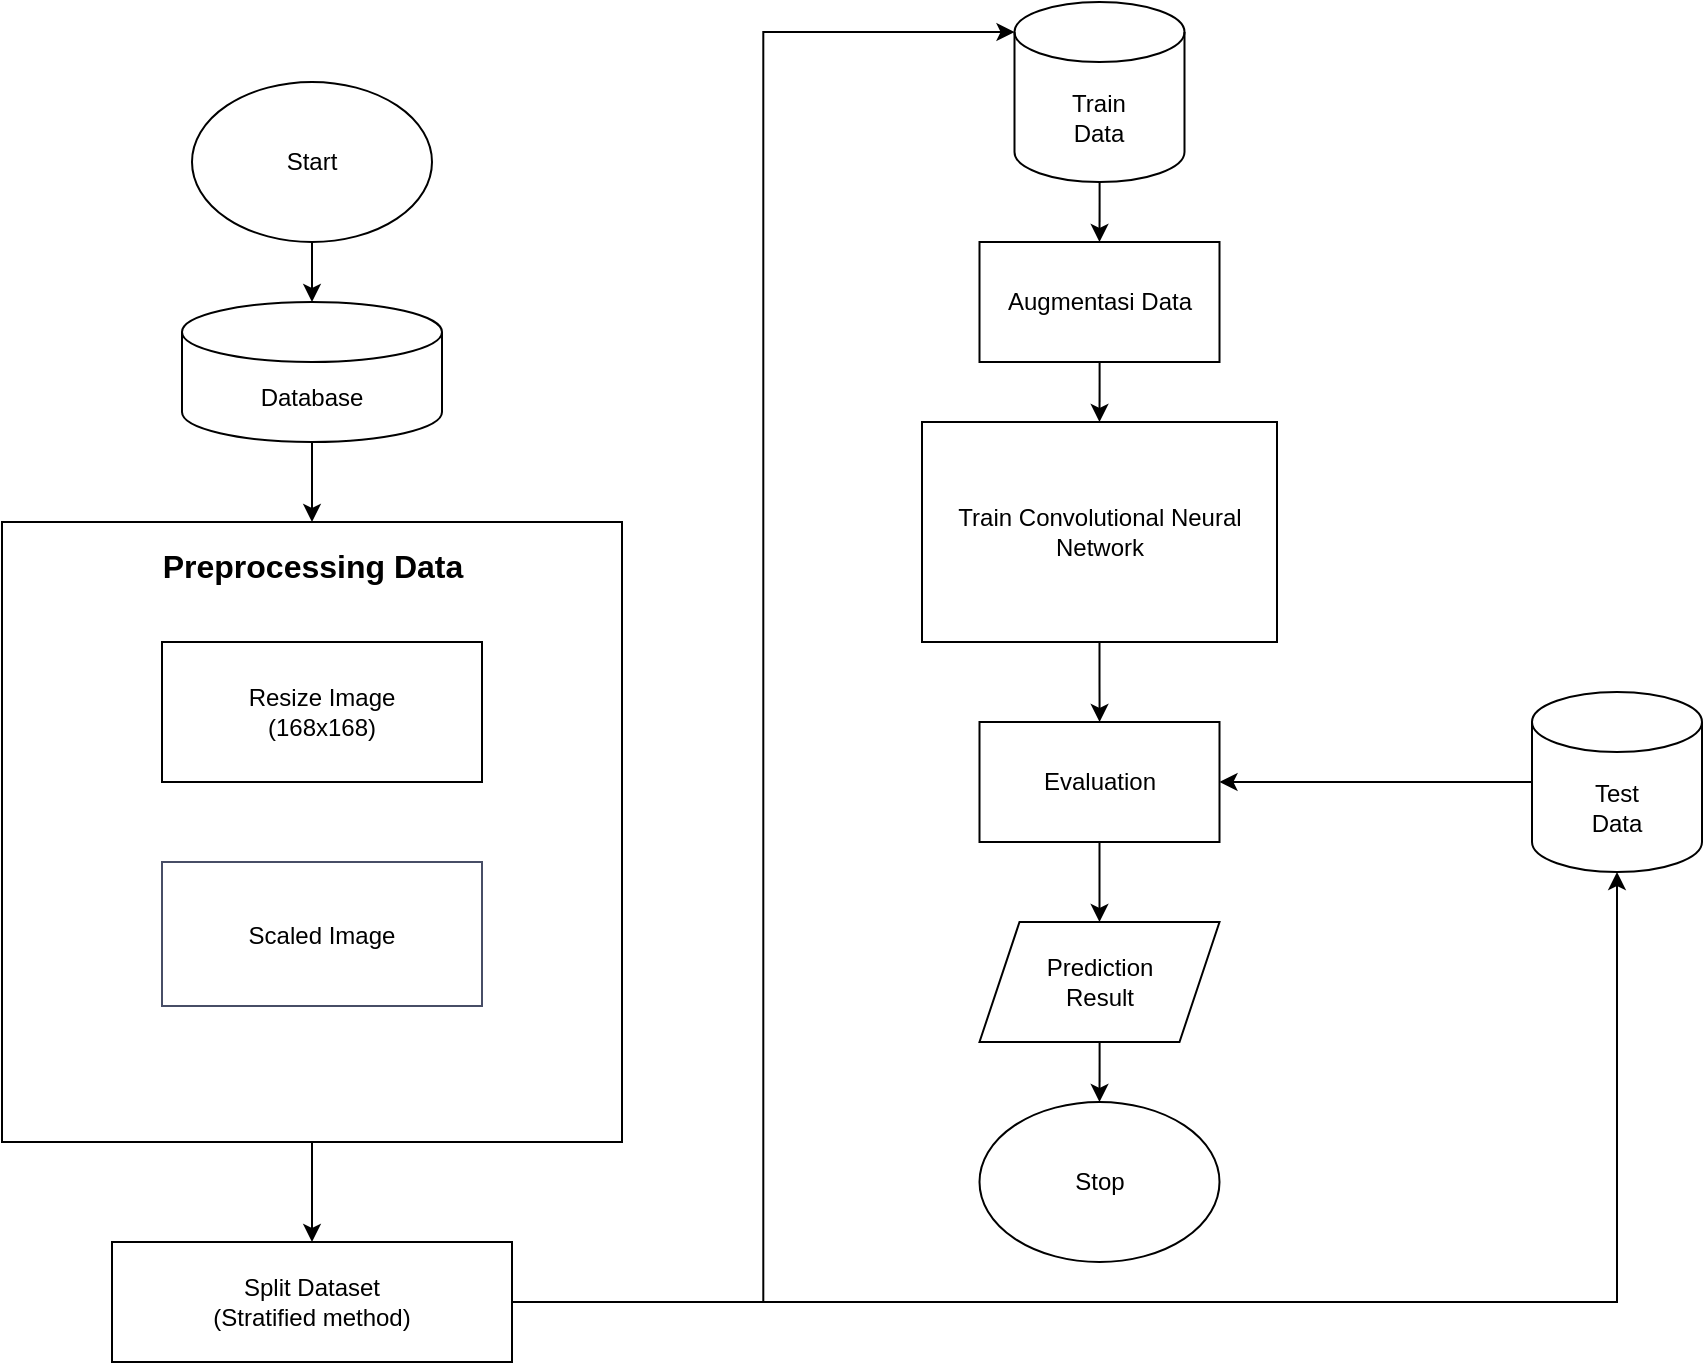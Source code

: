 <mxfile version="21.1.4" type="github">
  <diagram name="Page-1" id="h0wjUYDSJTZYgeTMK8Ph">
    <mxGraphModel dx="2284" dy="774" grid="1" gridSize="10" guides="1" tooltips="1" connect="1" arrows="1" fold="1" page="1" pageScale="1" pageWidth="850" pageHeight="1100" math="0" shadow="0">
      <root>
        <mxCell id="0" />
        <mxCell id="1" parent="0" />
        <mxCell id="FG-5Cz2I1HQeqlKIBNxF-6" style="edgeStyle=orthogonalEdgeStyle;rounded=0;orthogonalLoop=1;jettySize=auto;html=1;" edge="1" parent="1" source="FG-5Cz2I1HQeqlKIBNxF-2" target="FG-5Cz2I1HQeqlKIBNxF-3">
          <mxGeometry relative="1" as="geometry" />
        </mxCell>
        <mxCell id="FG-5Cz2I1HQeqlKIBNxF-2" value="Start" style="ellipse;whiteSpace=wrap;html=1;" vertex="1" parent="1">
          <mxGeometry x="90" y="70" width="120" height="80" as="geometry" />
        </mxCell>
        <mxCell id="FG-5Cz2I1HQeqlKIBNxF-7" style="edgeStyle=orthogonalEdgeStyle;rounded=0;orthogonalLoop=1;jettySize=auto;html=1;entryX=0.5;entryY=0;entryDx=0;entryDy=0;" edge="1" parent="1" source="FG-5Cz2I1HQeqlKIBNxF-3" target="FG-5Cz2I1HQeqlKIBNxF-4">
          <mxGeometry relative="1" as="geometry" />
        </mxCell>
        <mxCell id="FG-5Cz2I1HQeqlKIBNxF-3" value="Database" style="shape=cylinder3;whiteSpace=wrap;html=1;boundedLbl=1;backgroundOutline=1;size=15;" vertex="1" parent="1">
          <mxGeometry x="85" y="180" width="130" height="70" as="geometry" />
        </mxCell>
        <mxCell id="FG-5Cz2I1HQeqlKIBNxF-10" value="" style="group" vertex="1" connectable="0" parent="1">
          <mxGeometry x="-5" y="290" width="310" height="310" as="geometry" />
        </mxCell>
        <mxCell id="FG-5Cz2I1HQeqlKIBNxF-4" value="" style="whiteSpace=wrap;html=1;aspect=fixed;" vertex="1" parent="FG-5Cz2I1HQeqlKIBNxF-10">
          <mxGeometry width="310" height="310" as="geometry" />
        </mxCell>
        <mxCell id="FG-5Cz2I1HQeqlKIBNxF-5" value="&lt;font style=&quot;font-size: 16px;&quot;&gt;Preprocessing Data&lt;/font&gt;" style="text;strokeColor=none;fillColor=none;html=1;fontSize=24;fontStyle=1;verticalAlign=middle;align=center;" vertex="1" parent="FG-5Cz2I1HQeqlKIBNxF-10">
          <mxGeometry x="70" width="170" height="40" as="geometry" />
        </mxCell>
        <mxCell id="FG-5Cz2I1HQeqlKIBNxF-11" value="Resize Image&lt;br&gt;(168x168)" style="rounded=0;whiteSpace=wrap;html=1;" vertex="1" parent="FG-5Cz2I1HQeqlKIBNxF-10">
          <mxGeometry x="80" y="60" width="160" height="70" as="geometry" />
        </mxCell>
        <mxCell id="FG-5Cz2I1HQeqlKIBNxF-12" value="&lt;font style=&quot;font-size: 12px;&quot;&gt;Scaled Image&lt;/font&gt;" style="fontSize=14;spacingLeft=10;spacingRight=10;zwfType=basicShape;rounded=0;strokeWidth=1;strokeColor=#474D66;whiteSpace=wrap;html=1;" vertex="1" parent="FG-5Cz2I1HQeqlKIBNxF-10">
          <mxGeometry x="80" y="170" width="160" height="72" as="geometry" />
        </mxCell>
        <mxCell id="FG-5Cz2I1HQeqlKIBNxF-19" style="edgeStyle=orthogonalEdgeStyle;rounded=0;orthogonalLoop=1;jettySize=auto;html=1;" edge="1" parent="1" source="FG-5Cz2I1HQeqlKIBNxF-13" target="FG-5Cz2I1HQeqlKIBNxF-18">
          <mxGeometry relative="1" as="geometry" />
        </mxCell>
        <mxCell id="FG-5Cz2I1HQeqlKIBNxF-32" style="edgeStyle=orthogonalEdgeStyle;rounded=0;orthogonalLoop=1;jettySize=auto;html=1;entryX=0;entryY=0;entryDx=0;entryDy=15;entryPerimeter=0;" edge="1" parent="1" source="FG-5Cz2I1HQeqlKIBNxF-13" target="FG-5Cz2I1HQeqlKIBNxF-15">
          <mxGeometry relative="1" as="geometry" />
        </mxCell>
        <mxCell id="FG-5Cz2I1HQeqlKIBNxF-13" value="Split Dataset&lt;br&gt;(Stratified method)" style="rounded=0;whiteSpace=wrap;html=1;" vertex="1" parent="1">
          <mxGeometry x="50" y="650" width="200" height="60" as="geometry" />
        </mxCell>
        <mxCell id="FG-5Cz2I1HQeqlKIBNxF-14" style="edgeStyle=orthogonalEdgeStyle;rounded=0;orthogonalLoop=1;jettySize=auto;html=1;" edge="1" parent="1" source="FG-5Cz2I1HQeqlKIBNxF-4" target="FG-5Cz2I1HQeqlKIBNxF-13">
          <mxGeometry relative="1" as="geometry" />
        </mxCell>
        <mxCell id="FG-5Cz2I1HQeqlKIBNxF-33" style="edgeStyle=orthogonalEdgeStyle;rounded=0;orthogonalLoop=1;jettySize=auto;html=1;" edge="1" parent="1" source="FG-5Cz2I1HQeqlKIBNxF-18" target="FG-5Cz2I1HQeqlKIBNxF-25">
          <mxGeometry relative="1" as="geometry" />
        </mxCell>
        <mxCell id="FG-5Cz2I1HQeqlKIBNxF-18" value="Test&lt;br&gt;Data" style="shape=cylinder3;whiteSpace=wrap;html=1;boundedLbl=1;backgroundOutline=1;size=15;" vertex="1" parent="1">
          <mxGeometry x="760" y="375" width="85" height="90" as="geometry" />
        </mxCell>
        <mxCell id="FG-5Cz2I1HQeqlKIBNxF-37" value="" style="group" vertex="1" connectable="0" parent="1">
          <mxGeometry x="455" y="30" width="177.5" height="630" as="geometry" />
        </mxCell>
        <mxCell id="FG-5Cz2I1HQeqlKIBNxF-15" value="Train&lt;br&gt;Data" style="shape=cylinder3;whiteSpace=wrap;html=1;boundedLbl=1;backgroundOutline=1;size=15;" vertex="1" parent="FG-5Cz2I1HQeqlKIBNxF-37">
          <mxGeometry x="46.25" width="85" height="90" as="geometry" />
        </mxCell>
        <mxCell id="FG-5Cz2I1HQeqlKIBNxF-23" value="Train Convolutional Neural Network" style="rounded=0;whiteSpace=wrap;html=1;" vertex="1" parent="FG-5Cz2I1HQeqlKIBNxF-37">
          <mxGeometry y="210" width="177.5" height="110" as="geometry" />
        </mxCell>
        <mxCell id="FG-5Cz2I1HQeqlKIBNxF-25" value="Evaluation" style="whiteSpace=wrap;html=1;rounded=0;" vertex="1" parent="FG-5Cz2I1HQeqlKIBNxF-37">
          <mxGeometry x="28.75" y="360" width="120" height="60" as="geometry" />
        </mxCell>
        <mxCell id="FG-5Cz2I1HQeqlKIBNxF-26" value="" style="edgeStyle=orthogonalEdgeStyle;rounded=0;orthogonalLoop=1;jettySize=auto;html=1;" edge="1" parent="FG-5Cz2I1HQeqlKIBNxF-37" source="FG-5Cz2I1HQeqlKIBNxF-23" target="FG-5Cz2I1HQeqlKIBNxF-25">
          <mxGeometry relative="1" as="geometry" />
        </mxCell>
        <mxCell id="FG-5Cz2I1HQeqlKIBNxF-27" value="Prediction&lt;br&gt;Result" style="shape=parallelogram;perimeter=parallelogramPerimeter;whiteSpace=wrap;html=1;fixedSize=1;rounded=0;" vertex="1" parent="FG-5Cz2I1HQeqlKIBNxF-37">
          <mxGeometry x="28.75" y="460" width="120" height="60" as="geometry" />
        </mxCell>
        <mxCell id="FG-5Cz2I1HQeqlKIBNxF-28" value="" style="edgeStyle=orthogonalEdgeStyle;rounded=0;orthogonalLoop=1;jettySize=auto;html=1;" edge="1" parent="FG-5Cz2I1HQeqlKIBNxF-37" source="FG-5Cz2I1HQeqlKIBNxF-25" target="FG-5Cz2I1HQeqlKIBNxF-27">
          <mxGeometry relative="1" as="geometry" />
        </mxCell>
        <mxCell id="FG-5Cz2I1HQeqlKIBNxF-29" value="Stop" style="ellipse;whiteSpace=wrap;html=1;" vertex="1" parent="FG-5Cz2I1HQeqlKIBNxF-37">
          <mxGeometry x="28.75" y="550" width="120" height="80" as="geometry" />
        </mxCell>
        <mxCell id="FG-5Cz2I1HQeqlKIBNxF-30" style="edgeStyle=orthogonalEdgeStyle;rounded=0;orthogonalLoop=1;jettySize=auto;html=1;" edge="1" parent="FG-5Cz2I1HQeqlKIBNxF-37" source="FG-5Cz2I1HQeqlKIBNxF-27" target="FG-5Cz2I1HQeqlKIBNxF-29">
          <mxGeometry relative="1" as="geometry" />
        </mxCell>
        <mxCell id="FG-5Cz2I1HQeqlKIBNxF-36" style="edgeStyle=orthogonalEdgeStyle;rounded=0;orthogonalLoop=1;jettySize=auto;html=1;entryX=0.5;entryY=0;entryDx=0;entryDy=0;" edge="1" parent="FG-5Cz2I1HQeqlKIBNxF-37" source="FG-5Cz2I1HQeqlKIBNxF-34" target="FG-5Cz2I1HQeqlKIBNxF-23">
          <mxGeometry relative="1" as="geometry" />
        </mxCell>
        <mxCell id="FG-5Cz2I1HQeqlKIBNxF-34" value="Augmentasi Data" style="rounded=0;whiteSpace=wrap;html=1;" vertex="1" parent="FG-5Cz2I1HQeqlKIBNxF-37">
          <mxGeometry x="28.75" y="120" width="120" height="60" as="geometry" />
        </mxCell>
        <mxCell id="FG-5Cz2I1HQeqlKIBNxF-35" style="edgeStyle=orthogonalEdgeStyle;rounded=0;orthogonalLoop=1;jettySize=auto;html=1;entryX=0.5;entryY=0;entryDx=0;entryDy=0;" edge="1" parent="FG-5Cz2I1HQeqlKIBNxF-37" source="FG-5Cz2I1HQeqlKIBNxF-15" target="FG-5Cz2I1HQeqlKIBNxF-34">
          <mxGeometry relative="1" as="geometry" />
        </mxCell>
      </root>
    </mxGraphModel>
  </diagram>
</mxfile>
